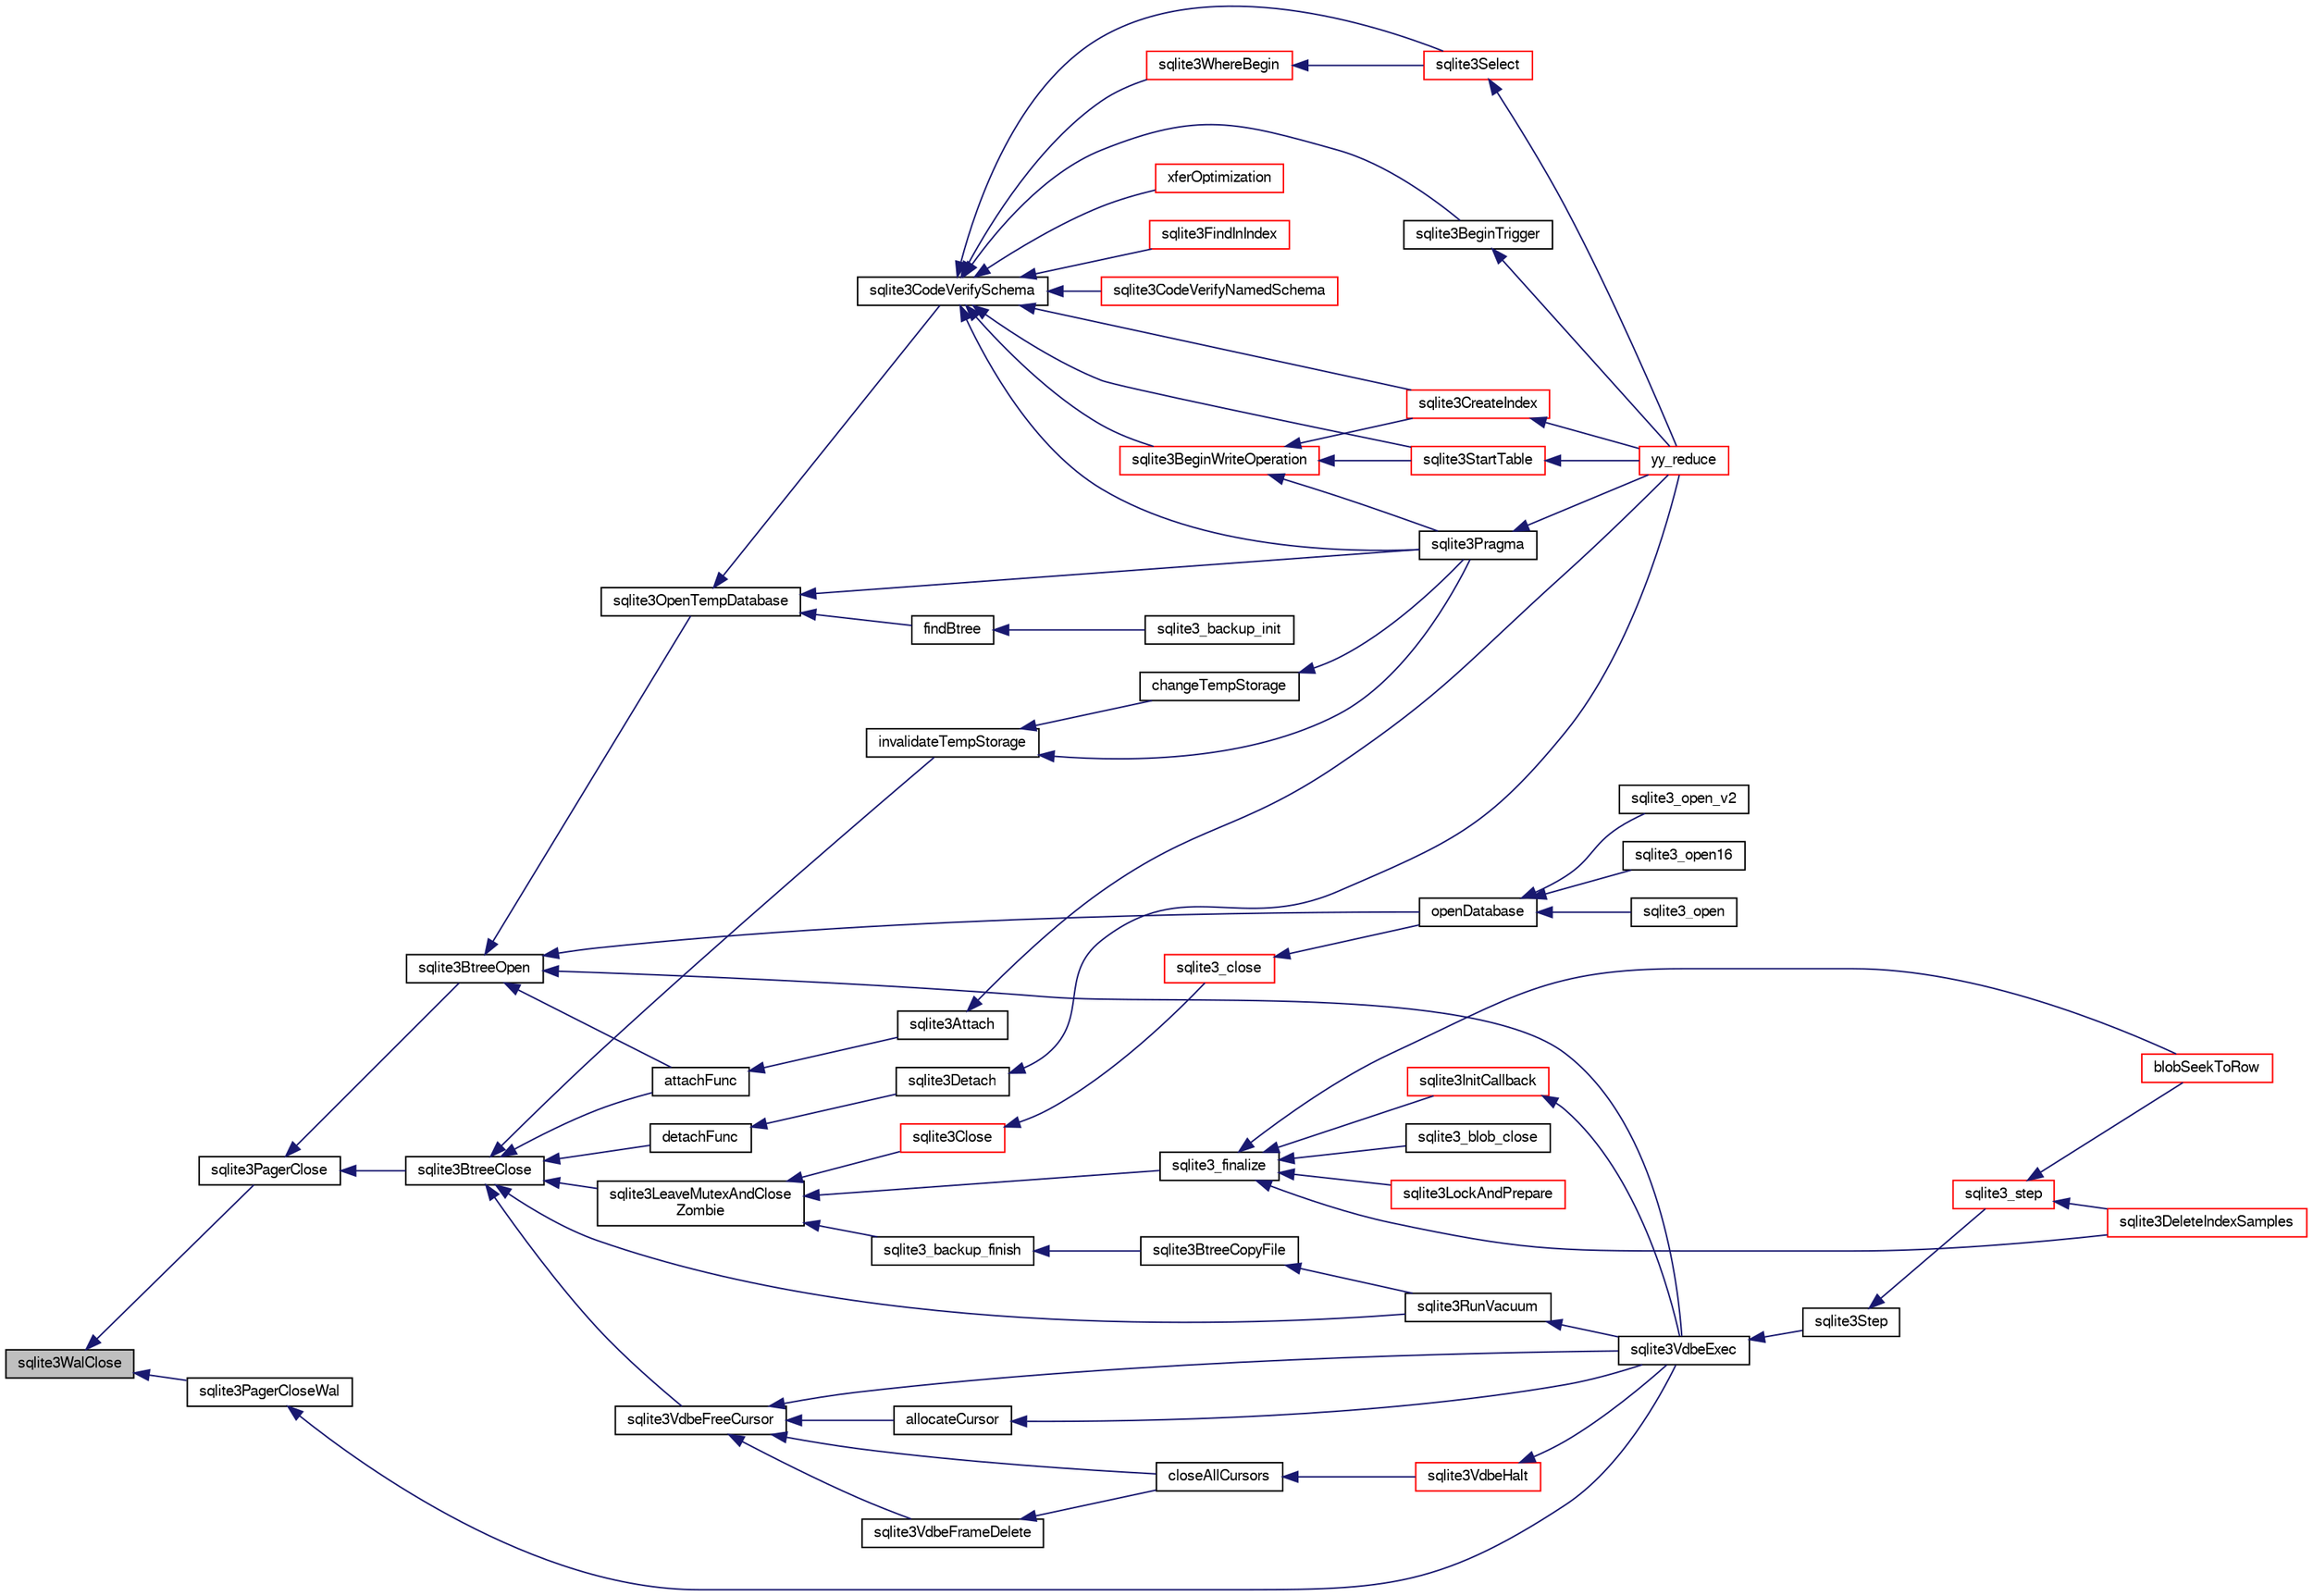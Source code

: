 digraph "sqlite3WalClose"
{
  edge [fontname="FreeSans",fontsize="10",labelfontname="FreeSans",labelfontsize="10"];
  node [fontname="FreeSans",fontsize="10",shape=record];
  rankdir="LR";
  Node809959 [label="sqlite3WalClose",height=0.2,width=0.4,color="black", fillcolor="grey75", style="filled", fontcolor="black"];
  Node809959 -> Node809960 [dir="back",color="midnightblue",fontsize="10",style="solid",fontname="FreeSans"];
  Node809960 [label="sqlite3PagerClose",height=0.2,width=0.4,color="black", fillcolor="white", style="filled",URL="$sqlite3_8c.html#af94b1f96b60689fd09422cce2c85f53f"];
  Node809960 -> Node809961 [dir="back",color="midnightblue",fontsize="10",style="solid",fontname="FreeSans"];
  Node809961 [label="sqlite3BtreeOpen",height=0.2,width=0.4,color="black", fillcolor="white", style="filled",URL="$sqlite3_8c.html#a13dcb44dc34af6ce9d38de9c5aa975f9"];
  Node809961 -> Node809962 [dir="back",color="midnightblue",fontsize="10",style="solid",fontname="FreeSans"];
  Node809962 [label="sqlite3VdbeExec",height=0.2,width=0.4,color="black", fillcolor="white", style="filled",URL="$sqlite3_8c.html#a8ce40a614bdc56719c4d642b1e4dfb21"];
  Node809962 -> Node809963 [dir="back",color="midnightblue",fontsize="10",style="solid",fontname="FreeSans"];
  Node809963 [label="sqlite3Step",height=0.2,width=0.4,color="black", fillcolor="white", style="filled",URL="$sqlite3_8c.html#a3f2872e873e2758a4beedad1d5113554"];
  Node809963 -> Node809964 [dir="back",color="midnightblue",fontsize="10",style="solid",fontname="FreeSans"];
  Node809964 [label="sqlite3_step",height=0.2,width=0.4,color="red", fillcolor="white", style="filled",URL="$sqlite3_8h.html#ac1e491ce36b7471eb28387f7d3c74334"];
  Node809964 -> Node809983 [dir="back",color="midnightblue",fontsize="10",style="solid",fontname="FreeSans"];
  Node809983 [label="blobSeekToRow",height=0.2,width=0.4,color="red", fillcolor="white", style="filled",URL="$sqlite3_8c.html#afff57e13332b98c8a44a7cebe38962ab"];
  Node809964 -> Node809986 [dir="back",color="midnightblue",fontsize="10",style="solid",fontname="FreeSans"];
  Node809986 [label="sqlite3DeleteIndexSamples",height=0.2,width=0.4,color="red", fillcolor="white", style="filled",URL="$sqlite3_8c.html#aaeda0302fbf61397ec009f65bed047ef"];
  Node809961 -> Node809990 [dir="back",color="midnightblue",fontsize="10",style="solid",fontname="FreeSans"];
  Node809990 [label="attachFunc",height=0.2,width=0.4,color="black", fillcolor="white", style="filled",URL="$sqlite3_8c.html#a69cb751a7da501b9a0aa37e0d7c3eaf7"];
  Node809990 -> Node809991 [dir="back",color="midnightblue",fontsize="10",style="solid",fontname="FreeSans"];
  Node809991 [label="sqlite3Attach",height=0.2,width=0.4,color="black", fillcolor="white", style="filled",URL="$sqlite3_8c.html#ae0907fe0b43cc1b4c7e6a16213e8546f"];
  Node809991 -> Node809992 [dir="back",color="midnightblue",fontsize="10",style="solid",fontname="FreeSans"];
  Node809992 [label="yy_reduce",height=0.2,width=0.4,color="red", fillcolor="white", style="filled",URL="$sqlite3_8c.html#a7c419a9b25711c666a9a2449ef377f14"];
  Node809961 -> Node810223 [dir="back",color="midnightblue",fontsize="10",style="solid",fontname="FreeSans"];
  Node810223 [label="sqlite3OpenTempDatabase",height=0.2,width=0.4,color="black", fillcolor="white", style="filled",URL="$sqlite3_8c.html#aaf3088380b731428b72d3b5777f93755"];
  Node810223 -> Node810167 [dir="back",color="midnightblue",fontsize="10",style="solid",fontname="FreeSans"];
  Node810167 [label="findBtree",height=0.2,width=0.4,color="black", fillcolor="white", style="filled",URL="$sqlite3_8c.html#ab4ee5743b77efd7f8832bf0b9315f973"];
  Node810167 -> Node810168 [dir="back",color="midnightblue",fontsize="10",style="solid",fontname="FreeSans"];
  Node810168 [label="sqlite3_backup_init",height=0.2,width=0.4,color="black", fillcolor="white", style="filled",URL="$sqlite3_8h.html#a9c9aa9e8edeb9910d93148a6621c1097"];
  Node810223 -> Node810224 [dir="back",color="midnightblue",fontsize="10",style="solid",fontname="FreeSans"];
  Node810224 [label="sqlite3CodeVerifySchema",height=0.2,width=0.4,color="black", fillcolor="white", style="filled",URL="$sqlite3_8c.html#ad9d8708d96f8416ec59ebf41c57000f9"];
  Node810224 -> Node810043 [dir="back",color="midnightblue",fontsize="10",style="solid",fontname="FreeSans"];
  Node810043 [label="sqlite3FindInIndex",height=0.2,width=0.4,color="red", fillcolor="white", style="filled",URL="$sqlite3_8c.html#af7d8c56ab0231f44bb5f87b3fafeffb2"];
  Node810224 -> Node810084 [dir="back",color="midnightblue",fontsize="10",style="solid",fontname="FreeSans"];
  Node810084 [label="sqlite3StartTable",height=0.2,width=0.4,color="red", fillcolor="white", style="filled",URL="$sqlite3_8c.html#af49b4395f39d9078a0dda2484c183012"];
  Node810084 -> Node809992 [dir="back",color="midnightblue",fontsize="10",style="solid",fontname="FreeSans"];
  Node810224 -> Node810001 [dir="back",color="midnightblue",fontsize="10",style="solid",fontname="FreeSans"];
  Node810001 [label="sqlite3CreateIndex",height=0.2,width=0.4,color="red", fillcolor="white", style="filled",URL="$sqlite3_8c.html#a8dbe5e590ab6c58a8c45f34f7c81e825"];
  Node810001 -> Node809992 [dir="back",color="midnightblue",fontsize="10",style="solid",fontname="FreeSans"];
  Node810224 -> Node810225 [dir="back",color="midnightblue",fontsize="10",style="solid",fontname="FreeSans"];
  Node810225 [label="sqlite3CodeVerifyNamedSchema",height=0.2,width=0.4,color="red", fillcolor="white", style="filled",URL="$sqlite3_8c.html#a30331e33b8e462cbe3aa83c8bddb8c0e"];
  Node810224 -> Node810226 [dir="back",color="midnightblue",fontsize="10",style="solid",fontname="FreeSans"];
  Node810226 [label="sqlite3BeginWriteOperation",height=0.2,width=0.4,color="red", fillcolor="white", style="filled",URL="$sqlite3_8c.html#a21b1b811bbe305f922244f8913c87f10"];
  Node810226 -> Node810084 [dir="back",color="midnightblue",fontsize="10",style="solid",fontname="FreeSans"];
  Node810226 -> Node810001 [dir="back",color="midnightblue",fontsize="10",style="solid",fontname="FreeSans"];
  Node810226 -> Node810040 [dir="back",color="midnightblue",fontsize="10",style="solid",fontname="FreeSans"];
  Node810040 [label="sqlite3Pragma",height=0.2,width=0.4,color="black", fillcolor="white", style="filled",URL="$sqlite3_8c.html#a111391370f58f8e6a6eca51fd34d62ed"];
  Node810040 -> Node809992 [dir="back",color="midnightblue",fontsize="10",style="solid",fontname="FreeSans"];
  Node810224 -> Node810021 [dir="back",color="midnightblue",fontsize="10",style="solid",fontname="FreeSans"];
  Node810021 [label="xferOptimization",height=0.2,width=0.4,color="red", fillcolor="white", style="filled",URL="$sqlite3_8c.html#ae85c90f7d064fe83f4ed930e708855d2"];
  Node810224 -> Node810040 [dir="back",color="midnightblue",fontsize="10",style="solid",fontname="FreeSans"];
  Node810224 -> Node810041 [dir="back",color="midnightblue",fontsize="10",style="solid",fontname="FreeSans"];
  Node810041 [label="sqlite3Select",height=0.2,width=0.4,color="red", fillcolor="white", style="filled",URL="$sqlite3_8c.html#a2465ee8c956209ba4b272477b7c21a45"];
  Node810041 -> Node809992 [dir="back",color="midnightblue",fontsize="10",style="solid",fontname="FreeSans"];
  Node810224 -> Node810020 [dir="back",color="midnightblue",fontsize="10",style="solid",fontname="FreeSans"];
  Node810020 [label="sqlite3BeginTrigger",height=0.2,width=0.4,color="black", fillcolor="white", style="filled",URL="$sqlite3_8c.html#ac20a731dbd52edec68a09962c7f39a4c"];
  Node810020 -> Node809992 [dir="back",color="midnightblue",fontsize="10",style="solid",fontname="FreeSans"];
  Node810224 -> Node810057 [dir="back",color="midnightblue",fontsize="10",style="solid",fontname="FreeSans"];
  Node810057 [label="sqlite3WhereBegin",height=0.2,width=0.4,color="red", fillcolor="white", style="filled",URL="$sqlite3_8c.html#acad049f5c9a96a8118cffd5e5ce89f7c"];
  Node810057 -> Node810041 [dir="back",color="midnightblue",fontsize="10",style="solid",fontname="FreeSans"];
  Node810223 -> Node810040 [dir="back",color="midnightblue",fontsize="10",style="solid",fontname="FreeSans"];
  Node809961 -> Node810197 [dir="back",color="midnightblue",fontsize="10",style="solid",fontname="FreeSans"];
  Node810197 [label="openDatabase",height=0.2,width=0.4,color="black", fillcolor="white", style="filled",URL="$sqlite3_8c.html#a6a9c3bc3a64234e863413f41db473758"];
  Node810197 -> Node810198 [dir="back",color="midnightblue",fontsize="10",style="solid",fontname="FreeSans"];
  Node810198 [label="sqlite3_open",height=0.2,width=0.4,color="black", fillcolor="white", style="filled",URL="$sqlite3_8h.html#a97ba966ed1acc38409786258268f5f71"];
  Node810197 -> Node810199 [dir="back",color="midnightblue",fontsize="10",style="solid",fontname="FreeSans"];
  Node810199 [label="sqlite3_open_v2",height=0.2,width=0.4,color="black", fillcolor="white", style="filled",URL="$sqlite3_8h.html#a140fe275b6975dc867cea50a65a217c4"];
  Node810197 -> Node810200 [dir="back",color="midnightblue",fontsize="10",style="solid",fontname="FreeSans"];
  Node810200 [label="sqlite3_open16",height=0.2,width=0.4,color="black", fillcolor="white", style="filled",URL="$sqlite3_8h.html#adbc401bb96713f32e553db32f6f3ca33"];
  Node809960 -> Node810228 [dir="back",color="midnightblue",fontsize="10",style="solid",fontname="FreeSans"];
  Node810228 [label="sqlite3BtreeClose",height=0.2,width=0.4,color="black", fillcolor="white", style="filled",URL="$sqlite3_8c.html#a729b65009b66a99200496b09c124df01"];
  Node810228 -> Node810229 [dir="back",color="midnightblue",fontsize="10",style="solid",fontname="FreeSans"];
  Node810229 [label="sqlite3VdbeFreeCursor",height=0.2,width=0.4,color="black", fillcolor="white", style="filled",URL="$sqlite3_8c.html#a0f9084083e1d0639708934630f33d6ef"];
  Node810229 -> Node810230 [dir="back",color="midnightblue",fontsize="10",style="solid",fontname="FreeSans"];
  Node810230 [label="sqlite3VdbeFrameDelete",height=0.2,width=0.4,color="black", fillcolor="white", style="filled",URL="$sqlite3_8c.html#adb3773fdfb1685857e28891f76365900"];
  Node810230 -> Node810231 [dir="back",color="midnightblue",fontsize="10",style="solid",fontname="FreeSans"];
  Node810231 [label="closeAllCursors",height=0.2,width=0.4,color="black", fillcolor="white", style="filled",URL="$sqlite3_8c.html#af1ac189735864dd6989a8c5af4557547"];
  Node810231 -> Node810181 [dir="back",color="midnightblue",fontsize="10",style="solid",fontname="FreeSans"];
  Node810181 [label="sqlite3VdbeHalt",height=0.2,width=0.4,color="red", fillcolor="white", style="filled",URL="$sqlite3_8c.html#a8d1d99703d999190fbc35ecc981cb709"];
  Node810181 -> Node809962 [dir="back",color="midnightblue",fontsize="10",style="solid",fontname="FreeSans"];
  Node810229 -> Node810231 [dir="back",color="midnightblue",fontsize="10",style="solid",fontname="FreeSans"];
  Node810229 -> Node810232 [dir="back",color="midnightblue",fontsize="10",style="solid",fontname="FreeSans"];
  Node810232 [label="allocateCursor",height=0.2,width=0.4,color="black", fillcolor="white", style="filled",URL="$sqlite3_8c.html#a5083c054ea81802294e539b00a57aad4"];
  Node810232 -> Node809962 [dir="back",color="midnightblue",fontsize="10",style="solid",fontname="FreeSans"];
  Node810229 -> Node809962 [dir="back",color="midnightblue",fontsize="10",style="solid",fontname="FreeSans"];
  Node810228 -> Node809990 [dir="back",color="midnightblue",fontsize="10",style="solid",fontname="FreeSans"];
  Node810228 -> Node810177 [dir="back",color="midnightblue",fontsize="10",style="solid",fontname="FreeSans"];
  Node810177 [label="detachFunc",height=0.2,width=0.4,color="black", fillcolor="white", style="filled",URL="$sqlite3_8c.html#a2b3dd04cb87abd088926ab0082a60b77"];
  Node810177 -> Node810034 [dir="back",color="midnightblue",fontsize="10",style="solid",fontname="FreeSans"];
  Node810034 [label="sqlite3Detach",height=0.2,width=0.4,color="black", fillcolor="white", style="filled",URL="$sqlite3_8c.html#ab1a5a0b01c7560aef5e0b8603a68747d"];
  Node810034 -> Node809992 [dir="back",color="midnightblue",fontsize="10",style="solid",fontname="FreeSans"];
  Node810228 -> Node810178 [dir="back",color="midnightblue",fontsize="10",style="solid",fontname="FreeSans"];
  Node810178 [label="invalidateTempStorage",height=0.2,width=0.4,color="black", fillcolor="white", style="filled",URL="$sqlite3_8c.html#a759777a1eb3c3e96a5af94932b39e69a"];
  Node810178 -> Node810179 [dir="back",color="midnightblue",fontsize="10",style="solid",fontname="FreeSans"];
  Node810179 [label="changeTempStorage",height=0.2,width=0.4,color="black", fillcolor="white", style="filled",URL="$sqlite3_8c.html#abd43abe0a0959a45c786b9865ed52904"];
  Node810179 -> Node810040 [dir="back",color="midnightblue",fontsize="10",style="solid",fontname="FreeSans"];
  Node810178 -> Node810040 [dir="back",color="midnightblue",fontsize="10",style="solid",fontname="FreeSans"];
  Node810228 -> Node810148 [dir="back",color="midnightblue",fontsize="10",style="solid",fontname="FreeSans"];
  Node810148 [label="sqlite3RunVacuum",height=0.2,width=0.4,color="black", fillcolor="white", style="filled",URL="$sqlite3_8c.html#a5e83ddc7b3e7e8e79ad5d1fc92de1d2f"];
  Node810148 -> Node809962 [dir="back",color="midnightblue",fontsize="10",style="solid",fontname="FreeSans"];
  Node810228 -> Node810191 [dir="back",color="midnightblue",fontsize="10",style="solid",fontname="FreeSans"];
  Node810191 [label="sqlite3LeaveMutexAndClose\lZombie",height=0.2,width=0.4,color="black", fillcolor="white", style="filled",URL="$sqlite3_8c.html#afe3a37c29dcb0fe9fc15fe07a3976f59"];
  Node810191 -> Node810192 [dir="back",color="midnightblue",fontsize="10",style="solid",fontname="FreeSans"];
  Node810192 [label="sqlite3_backup_finish",height=0.2,width=0.4,color="black", fillcolor="white", style="filled",URL="$sqlite3_8h.html#a176857dd58d99be53b6d7305533e0048"];
  Node810192 -> Node810176 [dir="back",color="midnightblue",fontsize="10",style="solid",fontname="FreeSans"];
  Node810176 [label="sqlite3BtreeCopyFile",height=0.2,width=0.4,color="black", fillcolor="white", style="filled",URL="$sqlite3_8c.html#a4d9e19a79f0d5c1dfcef0bd137ae83f9"];
  Node810176 -> Node810148 [dir="back",color="midnightblue",fontsize="10",style="solid",fontname="FreeSans"];
  Node810191 -> Node810184 [dir="back",color="midnightblue",fontsize="10",style="solid",fontname="FreeSans"];
  Node810184 [label="sqlite3_finalize",height=0.2,width=0.4,color="black", fillcolor="white", style="filled",URL="$sqlite3_8h.html#a801195c0f771d40bb4be1e40f3b88945"];
  Node810184 -> Node809983 [dir="back",color="midnightblue",fontsize="10",style="solid",fontname="FreeSans"];
  Node810184 -> Node810185 [dir="back",color="midnightblue",fontsize="10",style="solid",fontname="FreeSans"];
  Node810185 [label="sqlite3_blob_close",height=0.2,width=0.4,color="black", fillcolor="white", style="filled",URL="$sqlite3_8h.html#a8885ae884821e14e1e4501183c5833d6"];
  Node810184 -> Node809986 [dir="back",color="midnightblue",fontsize="10",style="solid",fontname="FreeSans"];
  Node810184 -> Node810145 [dir="back",color="midnightblue",fontsize="10",style="solid",fontname="FreeSans"];
  Node810145 [label="sqlite3InitCallback",height=0.2,width=0.4,color="red", fillcolor="white", style="filled",URL="$sqlite3_8c.html#a5183ff3c8b5311c7332250013ee018b3"];
  Node810145 -> Node809962 [dir="back",color="midnightblue",fontsize="10",style="solid",fontname="FreeSans"];
  Node810184 -> Node810142 [dir="back",color="midnightblue",fontsize="10",style="solid",fontname="FreeSans"];
  Node810142 [label="sqlite3LockAndPrepare",height=0.2,width=0.4,color="red", fillcolor="white", style="filled",URL="$sqlite3_8c.html#a5db1ec5589aa2b02c6d979211a8789bd"];
  Node810191 -> Node810193 [dir="back",color="midnightblue",fontsize="10",style="solid",fontname="FreeSans"];
  Node810193 [label="sqlite3Close",height=0.2,width=0.4,color="red", fillcolor="white", style="filled",URL="$sqlite3_8c.html#aa9f2e73837bba8d721dbde0964ffce11"];
  Node810193 -> Node810194 [dir="back",color="midnightblue",fontsize="10",style="solid",fontname="FreeSans"];
  Node810194 [label="sqlite3_close",height=0.2,width=0.4,color="red", fillcolor="white", style="filled",URL="$sqlite3_8h.html#ac43c9032fc6ef3b2a231dc3a9fa44b2d"];
  Node810194 -> Node810197 [dir="back",color="midnightblue",fontsize="10",style="solid",fontname="FreeSans"];
  Node809959 -> Node810233 [dir="back",color="midnightblue",fontsize="10",style="solid",fontname="FreeSans"];
  Node810233 [label="sqlite3PagerCloseWal",height=0.2,width=0.4,color="black", fillcolor="white", style="filled",URL="$sqlite3_8c.html#ac62d7d3d29214a7cad25fdd88e7c7a74"];
  Node810233 -> Node809962 [dir="back",color="midnightblue",fontsize="10",style="solid",fontname="FreeSans"];
}
